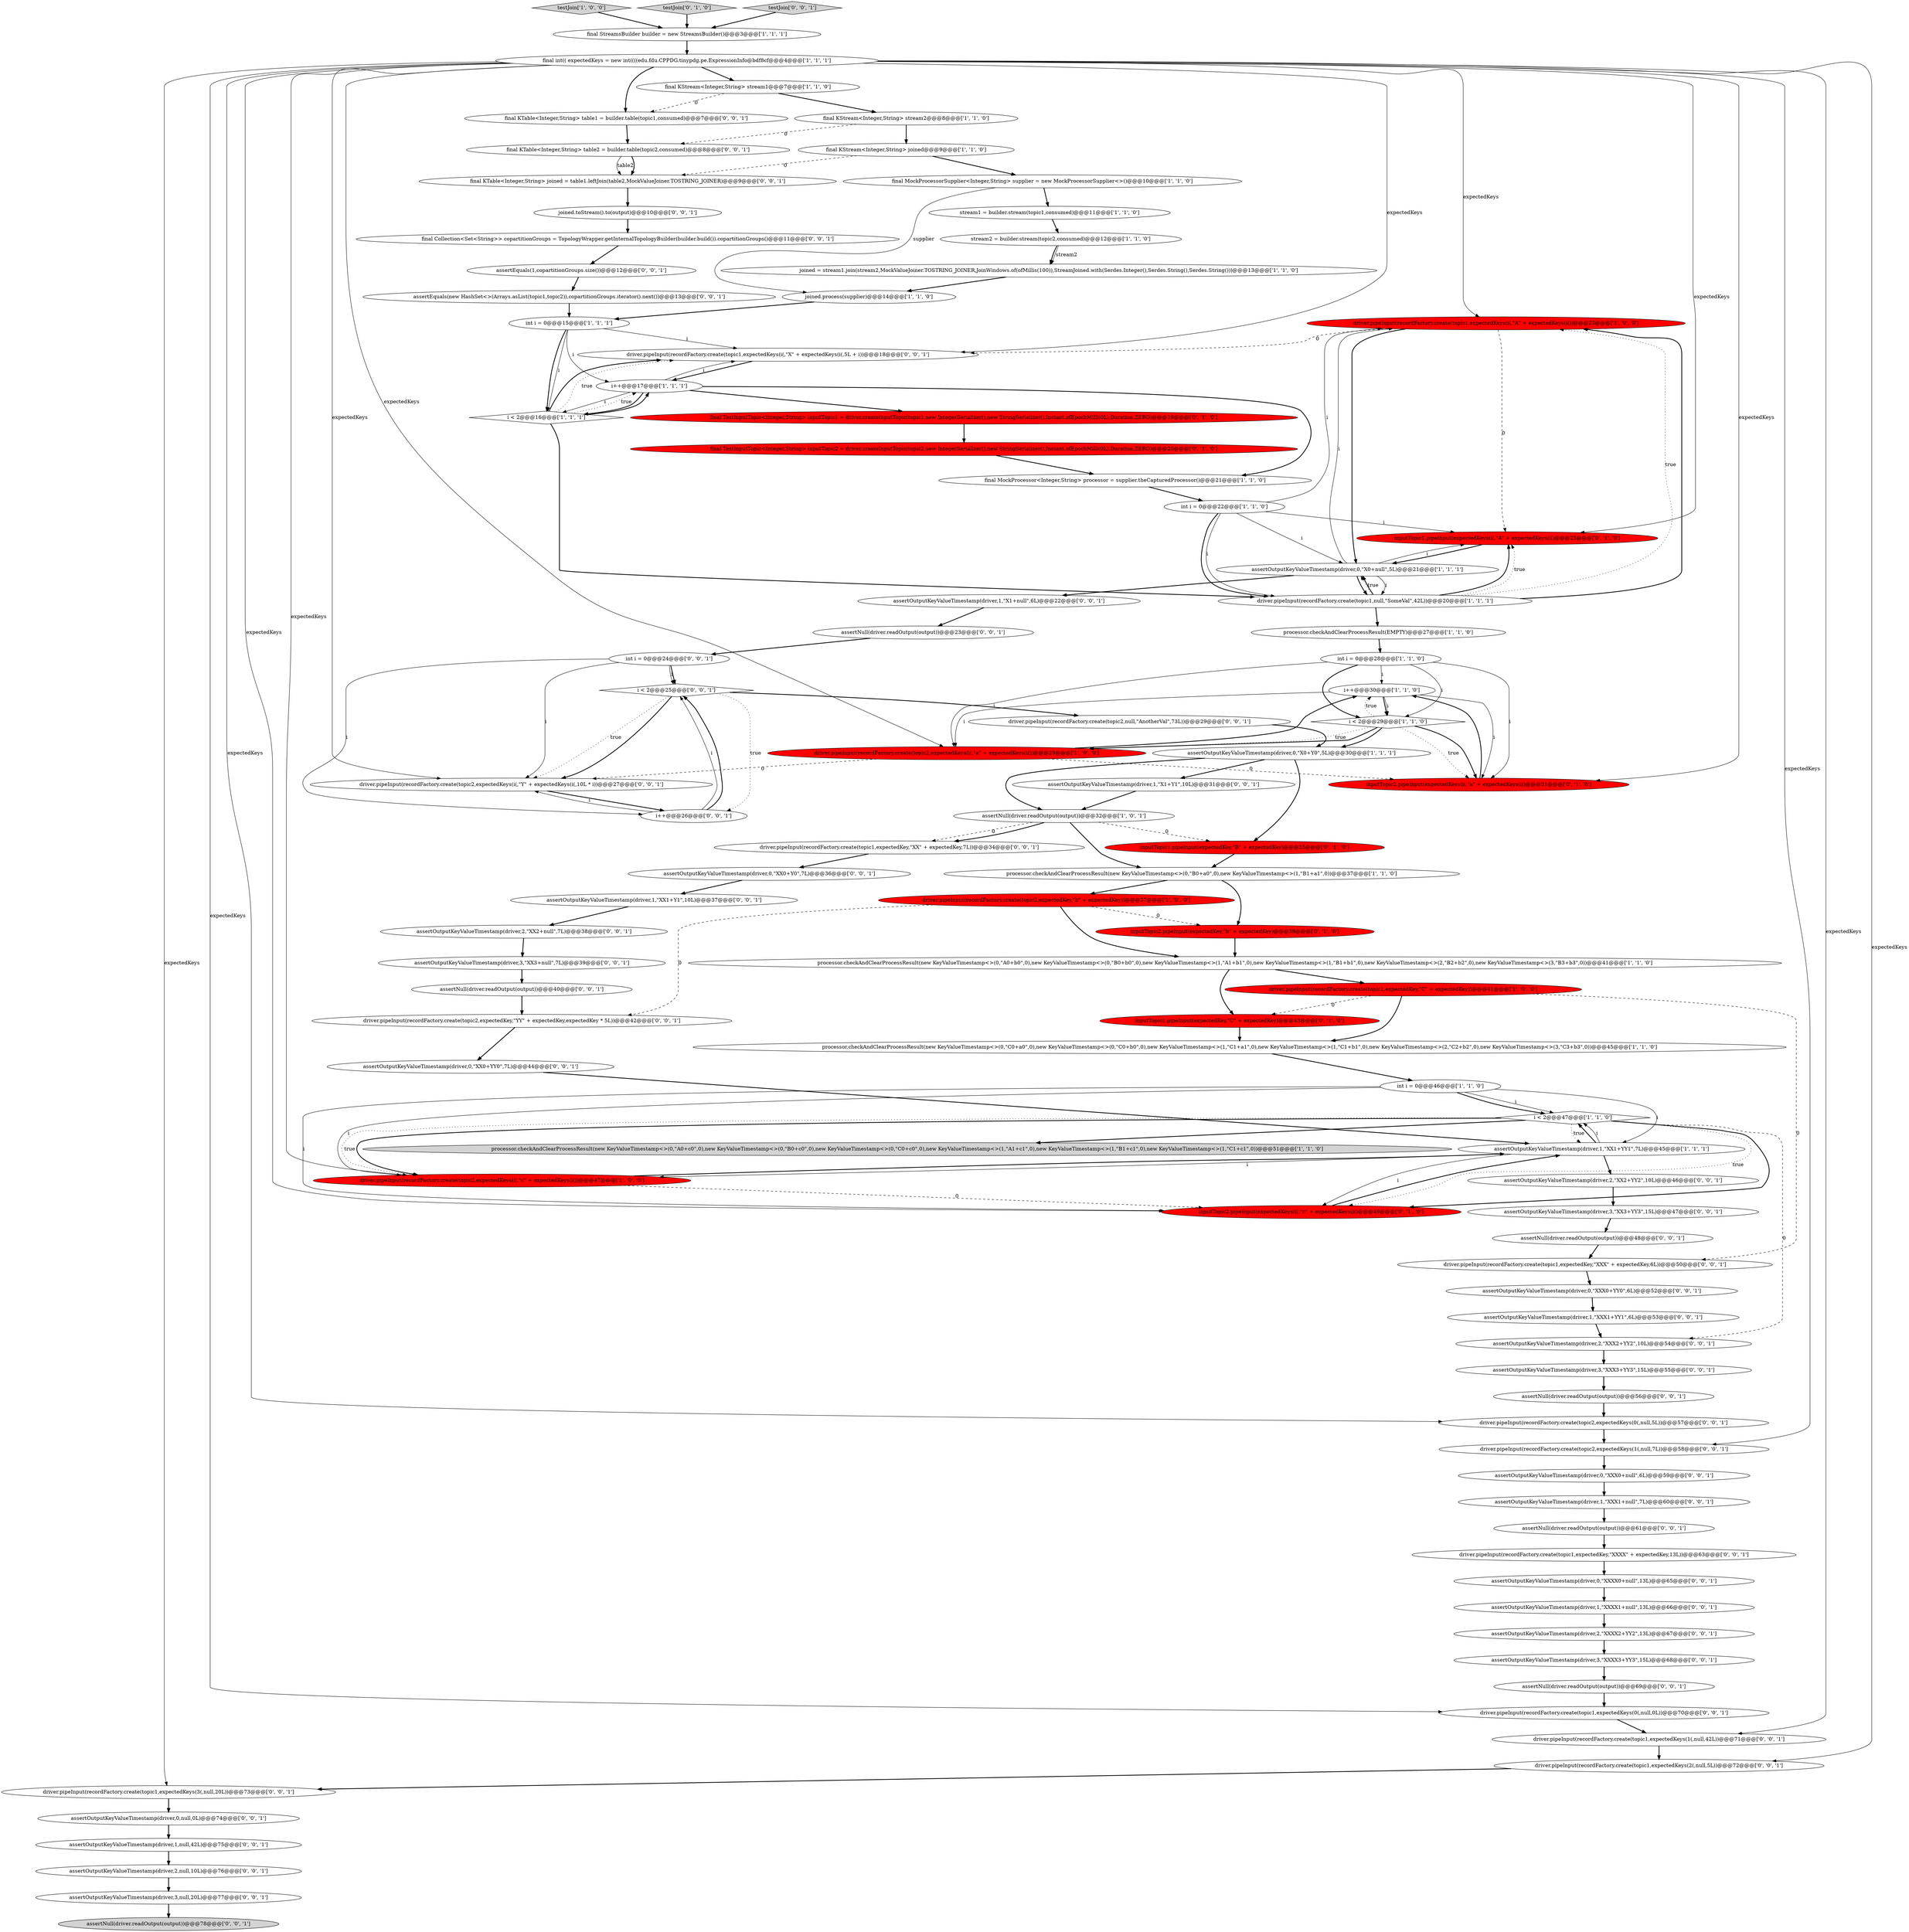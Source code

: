 digraph {
21 [style = filled, label = "processor.checkAndClearProcessResult(new KeyValueTimestamp<>(0,\"A0+c0\",0),new KeyValueTimestamp<>(0,\"B0+c0\",0),new KeyValueTimestamp<>(0,\"C0+c0\",0),new KeyValueTimestamp<>(1,\"A1+c1\",0),new KeyValueTimestamp<>(1,\"B1+c1\",0),new KeyValueTimestamp<>(1,\"C1+c1\",0))@@@51@@@['1', '1', '0']", fillcolor = lightgray, shape = ellipse image = "AAA0AAABBB1BBB"];
72 [style = filled, label = "i < 2@@@25@@@['0', '0', '1']", fillcolor = white, shape = diamond image = "AAA0AAABBB3BBB"];
3 [style = filled, label = "int i = 0@@@22@@@['1', '1', '0']", fillcolor = white, shape = ellipse image = "AAA0AAABBB1BBB"];
85 [style = filled, label = "joined.toStream().to(output)@@@10@@@['0', '0', '1']", fillcolor = white, shape = ellipse image = "AAA0AAABBB3BBB"];
22 [style = filled, label = "testJoin['1', '0', '0']", fillcolor = lightgray, shape = diamond image = "AAA0AAABBB1BBB"];
16 [style = filled, label = "processor.checkAndClearProcessResult(new KeyValueTimestamp<>(0,\"C0+a0\",0),new KeyValueTimestamp<>(0,\"C0+b0\",0),new KeyValueTimestamp<>(1,\"C1+a1\",0),new KeyValueTimestamp<>(1,\"C1+b1\",0),new KeyValueTimestamp<>(2,\"C2+b2\",0),new KeyValueTimestamp<>(3,\"C3+b3\",0))@@@45@@@['1', '1', '0']", fillcolor = white, shape = ellipse image = "AAA0AAABBB1BBB"];
48 [style = filled, label = "assertOutputKeyValueTimestamp(driver,0,\"XX0+YY0\",7L)@@@44@@@['0', '0', '1']", fillcolor = white, shape = ellipse image = "AAA0AAABBB3BBB"];
63 [style = filled, label = "assertNull(driver.readOutput(output))@@@48@@@['0', '0', '1']", fillcolor = white, shape = ellipse image = "AAA0AAABBB3BBB"];
28 [style = filled, label = "processor.checkAndClearProcessResult(new KeyValueTimestamp<>(0,\"B0+a0\",0),new KeyValueTimestamp<>(1,\"B1+a1\",0))@@@37@@@['1', '1', '0']", fillcolor = white, shape = ellipse image = "AAA0AAABBB1BBB"];
23 [style = filled, label = "int i = 0@@@46@@@['1', '1', '0']", fillcolor = white, shape = ellipse image = "AAA0AAABBB1BBB"];
11 [style = filled, label = "driver.pipeInput(recordFactory.create(topic1,expectedKeys(i(,\"A\" + expectedKeys(i())@@@23@@@['1', '0', '0']", fillcolor = red, shape = ellipse image = "AAA1AAABBB1BBB"];
4 [style = filled, label = "final StreamsBuilder builder = new StreamsBuilder()@@@3@@@['1', '1', '1']", fillcolor = white, shape = ellipse image = "AAA0AAABBB1BBB"];
1 [style = filled, label = "i++@@@30@@@['1', '1', '0']", fillcolor = white, shape = ellipse image = "AAA0AAABBB1BBB"];
86 [style = filled, label = "driver.pipeInput(recordFactory.create(topic2,expectedKeys(i(,\"Y\" + expectedKeys(i(,10L * i))@@@27@@@['0', '0', '1']", fillcolor = white, shape = ellipse image = "AAA0AAABBB3BBB"];
20 [style = filled, label = "processor.checkAndClearProcessResult(EMPTY)@@@27@@@['1', '1', '0']", fillcolor = white, shape = ellipse image = "AAA0AAABBB1BBB"];
18 [style = filled, label = "final int(( expectedKeys = new int((((edu.fdu.CPPDG.tinypdg.pe.ExpressionInfo@bdf8cf@@@4@@@['1', '1', '1']", fillcolor = white, shape = ellipse image = "AAA0AAABBB1BBB"];
71 [style = filled, label = "assertNull(driver.readOutput(output))@@@61@@@['0', '0', '1']", fillcolor = white, shape = ellipse image = "AAA0AAABBB3BBB"];
47 [style = filled, label = "driver.pipeInput(recordFactory.create(topic2,null,\"AnotherVal\",73L))@@@29@@@['0', '0', '1']", fillcolor = white, shape = ellipse image = "AAA0AAABBB3BBB"];
78 [style = filled, label = "assertNull(driver.readOutput(output))@@@69@@@['0', '0', '1']", fillcolor = white, shape = ellipse image = "AAA0AAABBB3BBB"];
36 [style = filled, label = "final TestInputTopic<Integer,String> inputTopic1 = driver.createInputTopic(topic1,new IntegerSerializer(),new StringSerializer(),Instant.ofEpochMilli(0L),Duration.ZERO)@@@19@@@['0', '1', '0']", fillcolor = red, shape = ellipse image = "AAA1AAABBB2BBB"];
13 [style = filled, label = "final KStream<Integer,String> stream1@@@7@@@['1', '1', '0']", fillcolor = white, shape = ellipse image = "AAA0AAABBB1BBB"];
67 [style = filled, label = "assertOutputKeyValueTimestamp(driver,0,\"XXXX0+null\",13L)@@@65@@@['0', '0', '1']", fillcolor = white, shape = ellipse image = "AAA0AAABBB3BBB"];
59 [style = filled, label = "driver.pipeInput(recordFactory.create(topic1,expectedKeys(1(,null,42L))@@@71@@@['0', '0', '1']", fillcolor = white, shape = ellipse image = "AAA0AAABBB3BBB"];
60 [style = filled, label = "i++@@@26@@@['0', '0', '1']", fillcolor = white, shape = ellipse image = "AAA0AAABBB3BBB"];
52 [style = filled, label = "final KTable<Integer,String> table1 = builder.table(topic1,consumed)@@@7@@@['0', '0', '1']", fillcolor = white, shape = ellipse image = "AAA0AAABBB3BBB"];
19 [style = filled, label = "final MockProcessorSupplier<Integer,String> supplier = new MockProcessorSupplier<>()@@@10@@@['1', '1', '0']", fillcolor = white, shape = ellipse image = "AAA0AAABBB1BBB"];
24 [style = filled, label = "assertOutputKeyValueTimestamp(driver,1,\"XX1+YY1\",7L)@@@45@@@['1', '1', '1']", fillcolor = white, shape = ellipse image = "AAA0AAABBB1BBB"];
64 [style = filled, label = "driver.pipeInput(recordFactory.create(topic1,expectedKey,\"XXX\" + expectedKey,6L))@@@50@@@['0', '0', '1']", fillcolor = white, shape = ellipse image = "AAA0AAABBB3BBB"];
75 [style = filled, label = "assertOutputKeyValueTimestamp(driver,2,\"XXX2+YY2\",10L)@@@54@@@['0', '0', '1']", fillcolor = white, shape = ellipse image = "AAA0AAABBB3BBB"];
88 [style = filled, label = "assertOutputKeyValueTimestamp(driver,3,null,20L)@@@77@@@['0', '0', '1']", fillcolor = white, shape = ellipse image = "AAA0AAABBB3BBB"];
46 [style = filled, label = "driver.pipeInput(recordFactory.create(topic1,expectedKeys(i(,\"X\" + expectedKeys(i(,5L + i))@@@18@@@['0', '0', '1']", fillcolor = white, shape = ellipse image = "AAA0AAABBB3BBB"];
40 [style = filled, label = "inputTopic2.pipeInput(expectedKeys(i(,\"a\" + expectedKeys(i()@@@31@@@['0', '1', '0']", fillcolor = red, shape = ellipse image = "AAA1AAABBB2BBB"];
56 [style = filled, label = "driver.pipeInput(recordFactory.create(topic1,expectedKey,\"XXXX\" + expectedKey,13L))@@@63@@@['0', '0', '1']", fillcolor = white, shape = ellipse image = "AAA0AAABBB3BBB"];
49 [style = filled, label = "assertNull(driver.readOutput(output))@@@56@@@['0', '0', '1']", fillcolor = white, shape = ellipse image = "AAA0AAABBB3BBB"];
95 [style = filled, label = "assertOutputKeyValueTimestamp(driver,1,\"XXX1+null\",7L)@@@60@@@['0', '0', '1']", fillcolor = white, shape = ellipse image = "AAA0AAABBB3BBB"];
94 [style = filled, label = "assertOutputKeyValueTimestamp(driver,0,\"XXX0+null\",6L)@@@59@@@['0', '0', '1']", fillcolor = white, shape = ellipse image = "AAA0AAABBB3BBB"];
50 [style = filled, label = "assertEquals(1,copartitionGroups.size())@@@12@@@['0', '0', '1']", fillcolor = white, shape = ellipse image = "AAA0AAABBB3BBB"];
91 [style = filled, label = "assertOutputKeyValueTimestamp(driver,2,\"XX2+YY2\",10L)@@@46@@@['0', '0', '1']", fillcolor = white, shape = ellipse image = "AAA0AAABBB3BBB"];
55 [style = filled, label = "driver.pipeInput(recordFactory.create(topic2,expectedKeys(1(,null,7L))@@@58@@@['0', '0', '1']", fillcolor = white, shape = ellipse image = "AAA0AAABBB3BBB"];
61 [style = filled, label = "assertEquals(new HashSet<>(Arrays.asList(topic1,topic2)),copartitionGroups.iterator().next())@@@13@@@['0', '0', '1']", fillcolor = white, shape = ellipse image = "AAA0AAABBB3BBB"];
76 [style = filled, label = "assertOutputKeyValueTimestamp(driver,0,null,0L)@@@74@@@['0', '0', '1']", fillcolor = white, shape = ellipse image = "AAA0AAABBB3BBB"];
0 [style = filled, label = "i++@@@17@@@['1', '1', '1']", fillcolor = white, shape = ellipse image = "AAA0AAABBB1BBB"];
15 [style = filled, label = "final KStream<Integer,String> stream2@@@8@@@['1', '1', '0']", fillcolor = white, shape = ellipse image = "AAA0AAABBB1BBB"];
38 [style = filled, label = "inputTopic2.pipeInput(expectedKey,\"b\" + expectedKey)@@@39@@@['0', '1', '0']", fillcolor = red, shape = ellipse image = "AAA1AAABBB2BBB"];
83 [style = filled, label = "driver.pipeInput(recordFactory.create(topic1,expectedKeys(2(,null,5L))@@@72@@@['0', '0', '1']", fillcolor = white, shape = ellipse image = "AAA0AAABBB3BBB"];
14 [style = filled, label = "driver.pipeInput(recordFactory.create(topic1,null,\"SomeVal\",42L))@@@20@@@['1', '1', '1']", fillcolor = white, shape = ellipse image = "AAA0AAABBB1BBB"];
10 [style = filled, label = "assertOutputKeyValueTimestamp(driver,0,\"X0+null\",5L)@@@21@@@['1', '1', '1']", fillcolor = white, shape = ellipse image = "AAA0AAABBB1BBB"];
82 [style = filled, label = "assertOutputKeyValueTimestamp(driver,3,\"XX3+YY3\",15L)@@@47@@@['0', '0', '1']", fillcolor = white, shape = ellipse image = "AAA0AAABBB3BBB"];
58 [style = filled, label = "driver.pipeInput(recordFactory.create(topic2,expectedKeys(0(,null,5L))@@@57@@@['0', '0', '1']", fillcolor = white, shape = ellipse image = "AAA0AAABBB3BBB"];
26 [style = filled, label = "int i = 0@@@15@@@['1', '1', '1']", fillcolor = white, shape = ellipse image = "AAA0AAABBB1BBB"];
41 [style = filled, label = "testJoin['0', '1', '0']", fillcolor = lightgray, shape = diamond image = "AAA0AAABBB2BBB"];
73 [style = filled, label = "assertNull(driver.readOutput(output))@@@40@@@['0', '0', '1']", fillcolor = white, shape = ellipse image = "AAA0AAABBB3BBB"];
2 [style = filled, label = "i < 2@@@47@@@['1', '1', '0']", fillcolor = white, shape = diamond image = "AAA0AAABBB1BBB"];
84 [style = filled, label = "final KTable<Integer,String> joined = table1.leftJoin(table2,MockValueJoiner.TOSTRING_JOINER)@@@9@@@['0', '0', '1']", fillcolor = white, shape = ellipse image = "AAA0AAABBB3BBB"];
51 [style = filled, label = "assertOutputKeyValueTimestamp(driver,2,\"XX2+null\",7L)@@@38@@@['0', '0', '1']", fillcolor = white, shape = ellipse image = "AAA0AAABBB3BBB"];
57 [style = filled, label = "assertNull(driver.readOutput(output))@@@78@@@['0', '0', '1']", fillcolor = lightgray, shape = ellipse image = "AAA0AAABBB3BBB"];
34 [style = filled, label = "driver.pipeInput(recordFactory.create(topic2,expectedKey,\"b\" + expectedKey))@@@37@@@['1', '0', '0']", fillcolor = red, shape = ellipse image = "AAA1AAABBB1BBB"];
66 [style = filled, label = "final Collection<Set<String>> copartitionGroups = TopologyWrapper.getInternalTopologyBuilder(builder.build()).copartitionGroups()@@@11@@@['0', '0', '1']", fillcolor = white, shape = ellipse image = "AAA0AAABBB3BBB"];
12 [style = filled, label = "int i = 0@@@28@@@['1', '1', '0']", fillcolor = white, shape = ellipse image = "AAA0AAABBB1BBB"];
37 [style = filled, label = "final TestInputTopic<Integer,String> inputTopic2 = driver.createInputTopic(topic2,new IntegerSerializer(),new StringSerializer(),Instant.ofEpochMilli(0L),Duration.ZERO)@@@20@@@['0', '1', '0']", fillcolor = red, shape = ellipse image = "AAA1AAABBB2BBB"];
89 [style = filled, label = "driver.pipeInput(recordFactory.create(topic1,expectedKey,\"XX\" + expectedKey,7L))@@@34@@@['0', '0', '1']", fillcolor = white, shape = ellipse image = "AAA0AAABBB3BBB"];
53 [style = filled, label = "assertOutputKeyValueTimestamp(driver,1,null,42L)@@@75@@@['0', '0', '1']", fillcolor = white, shape = ellipse image = "AAA0AAABBB3BBB"];
33 [style = filled, label = "stream1 = builder.stream(topic1,consumed)@@@11@@@['1', '1', '0']", fillcolor = white, shape = ellipse image = "AAA0AAABBB1BBB"];
92 [style = filled, label = "assertOutputKeyValueTimestamp(driver,1,\"XX1+Y1\",10L)@@@37@@@['0', '0', '1']", fillcolor = white, shape = ellipse image = "AAA0AAABBB3BBB"];
6 [style = filled, label = "joined.process(supplier)@@@14@@@['1', '1', '0']", fillcolor = white, shape = ellipse image = "AAA0AAABBB1BBB"];
96 [style = filled, label = "driver.pipeInput(recordFactory.create(topic1,expectedKeys(3(,null,20L))@@@73@@@['0', '0', '1']", fillcolor = white, shape = ellipse image = "AAA0AAABBB3BBB"];
80 [style = filled, label = "assertOutputKeyValueTimestamp(driver,1,\"XXXX1+null\",13L)@@@66@@@['0', '0', '1']", fillcolor = white, shape = ellipse image = "AAA0AAABBB3BBB"];
69 [style = filled, label = "final KTable<Integer,String> table2 = builder.table(topic2,consumed)@@@8@@@['0', '0', '1']", fillcolor = white, shape = ellipse image = "AAA0AAABBB3BBB"];
43 [style = filled, label = "inputTopic1.pipeInput(expectedKeys(i(,\"A\" + expectedKeys(i()@@@25@@@['0', '1', '0']", fillcolor = red, shape = ellipse image = "AAA1AAABBB2BBB"];
87 [style = filled, label = "assertNull(driver.readOutput(output))@@@23@@@['0', '0', '1']", fillcolor = white, shape = ellipse image = "AAA0AAABBB3BBB"];
93 [style = filled, label = "assertOutputKeyValueTimestamp(driver,1,\"XXX1+YY1\",6L)@@@53@@@['0', '0', '1']", fillcolor = white, shape = ellipse image = "AAA0AAABBB3BBB"];
62 [style = filled, label = "assertOutputKeyValueTimestamp(driver,0,\"XX0+Y0\",7L)@@@36@@@['0', '0', '1']", fillcolor = white, shape = ellipse image = "AAA0AAABBB3BBB"];
90 [style = filled, label = "assertOutputKeyValueTimestamp(driver,3,\"XXX3+YY3\",15L)@@@55@@@['0', '0', '1']", fillcolor = white, shape = ellipse image = "AAA0AAABBB3BBB"];
9 [style = filled, label = "driver.pipeInput(recordFactory.create(topic1,expectedKey,\"C\" + expectedKey))@@@41@@@['1', '0', '0']", fillcolor = red, shape = ellipse image = "AAA1AAABBB1BBB"];
45 [style = filled, label = "driver.pipeInput(recordFactory.create(topic1,expectedKeys(0(,null,0L))@@@70@@@['0', '0', '1']", fillcolor = white, shape = ellipse image = "AAA0AAABBB3BBB"];
65 [style = filled, label = "assertOutputKeyValueTimestamp(driver,1,\"X1+Y1\",10L)@@@31@@@['0', '0', '1']", fillcolor = white, shape = ellipse image = "AAA0AAABBB3BBB"];
25 [style = filled, label = "driver.pipeInput(recordFactory.create(topic2,expectedKeys(i(,\"a\" + expectedKeys(i())@@@29@@@['1', '0', '0']", fillcolor = red, shape = ellipse image = "AAA1AAABBB1BBB"];
39 [style = filled, label = "inputTopic1.pipeInput(expectedKey,\"C\" + expectedKey)@@@43@@@['0', '1', '0']", fillcolor = red, shape = ellipse image = "AAA1AAABBB2BBB"];
35 [style = filled, label = "driver.pipeInput(recordFactory.create(topic2,expectedKeys(i(,\"c\" + expectedKeys(i())@@@47@@@['1', '0', '0']", fillcolor = red, shape = ellipse image = "AAA1AAABBB1BBB"];
70 [style = filled, label = "assertOutputKeyValueTimestamp(driver,0,\"XXX0+YY0\",6L)@@@52@@@['0', '0', '1']", fillcolor = white, shape = ellipse image = "AAA0AAABBB3BBB"];
54 [style = filled, label = "driver.pipeInput(recordFactory.create(topic2,expectedKey,\"YY\" + expectedKey,expectedKey * 5L))@@@42@@@['0', '0', '1']", fillcolor = white, shape = ellipse image = "AAA0AAABBB3BBB"];
74 [style = filled, label = "testJoin['0', '0', '1']", fillcolor = lightgray, shape = diamond image = "AAA0AAABBB3BBB"];
5 [style = filled, label = "joined = stream1.join(stream2,MockValueJoiner.TOSTRING_JOINER,JoinWindows.of(ofMillis(100)),StreamJoined.with(Serdes.Integer(),Serdes.String(),Serdes.String()))@@@13@@@['1', '1', '0']", fillcolor = white, shape = ellipse image = "AAA0AAABBB1BBB"];
17 [style = filled, label = "i < 2@@@16@@@['1', '1', '1']", fillcolor = white, shape = diamond image = "AAA0AAABBB1BBB"];
29 [style = filled, label = "stream2 = builder.stream(topic2,consumed)@@@12@@@['1', '1', '0']", fillcolor = white, shape = ellipse image = "AAA0AAABBB1BBB"];
31 [style = filled, label = "assertNull(driver.readOutput(output))@@@32@@@['1', '0', '1']", fillcolor = white, shape = ellipse image = "AAA0AAABBB1BBB"];
8 [style = filled, label = "final KStream<Integer,String> joined@@@9@@@['1', '1', '0']", fillcolor = white, shape = ellipse image = "AAA0AAABBB1BBB"];
81 [style = filled, label = "assertOutputKeyValueTimestamp(driver,3,\"XXXX3+YY3\",15L)@@@68@@@['0', '0', '1']", fillcolor = white, shape = ellipse image = "AAA0AAABBB3BBB"];
98 [style = filled, label = "assertOutputKeyValueTimestamp(driver,1,\"X1+null\",6L)@@@22@@@['0', '0', '1']", fillcolor = white, shape = ellipse image = "AAA0AAABBB3BBB"];
79 [style = filled, label = "assertOutputKeyValueTimestamp(driver,3,\"XX3+null\",7L)@@@39@@@['0', '0', '1']", fillcolor = white, shape = ellipse image = "AAA0AAABBB3BBB"];
68 [style = filled, label = "int i = 0@@@24@@@['0', '0', '1']", fillcolor = white, shape = ellipse image = "AAA0AAABBB3BBB"];
44 [style = filled, label = "inputTopic1.pipeInput(expectedKey,\"B\" + expectedKey)@@@35@@@['0', '1', '0']", fillcolor = red, shape = ellipse image = "AAA1AAABBB2BBB"];
27 [style = filled, label = "assertOutputKeyValueTimestamp(driver,0,\"X0+Y0\",5L)@@@30@@@['1', '1', '1']", fillcolor = white, shape = ellipse image = "AAA0AAABBB1BBB"];
77 [style = filled, label = "assertOutputKeyValueTimestamp(driver,2,\"XXXX2+YY2\",13L)@@@67@@@['0', '0', '1']", fillcolor = white, shape = ellipse image = "AAA0AAABBB3BBB"];
32 [style = filled, label = "processor.checkAndClearProcessResult(new KeyValueTimestamp<>(0,\"A0+b0\",0),new KeyValueTimestamp<>(0,\"B0+b0\",0),new KeyValueTimestamp<>(1,\"A1+b1\",0),new KeyValueTimestamp<>(1,\"B1+b1\",0),new KeyValueTimestamp<>(2,\"B2+b2\",0),new KeyValueTimestamp<>(3,\"B3+b3\",0))@@@41@@@['1', '1', '0']", fillcolor = white, shape = ellipse image = "AAA0AAABBB1BBB"];
30 [style = filled, label = "final MockProcessor<Integer,String> processor = supplier.theCapturedProcessor()@@@21@@@['1', '1', '0']", fillcolor = white, shape = ellipse image = "AAA0AAABBB1BBB"];
42 [style = filled, label = "inputTopic2.pipeInput(expectedKeys(i(,\"c\" + expectedKeys(i()@@@49@@@['0', '1', '0']", fillcolor = red, shape = ellipse image = "AAA1AAABBB2BBB"];
97 [style = filled, label = "assertOutputKeyValueTimestamp(driver,2,null,10L)@@@76@@@['0', '0', '1']", fillcolor = white, shape = ellipse image = "AAA0AAABBB3BBB"];
7 [style = filled, label = "i < 2@@@29@@@['1', '1', '0']", fillcolor = white, shape = diamond image = "AAA0AAABBB1BBB"];
2->35 [style = bold, label=""];
9->39 [style = dashed, label="0"];
0->30 [style = bold, label=""];
29->5 [style = bold, label=""];
25->1 [style = bold, label=""];
72->86 [style = bold, label=""];
29->5 [style = solid, label="stream2"];
23->24 [style = solid, label="i"];
46->0 [style = bold, label=""];
85->66 [style = bold, label=""];
27->44 [style = bold, label=""];
28->38 [style = bold, label=""];
18->46 [style = solid, label="expectedKeys"];
81->78 [style = bold, label=""];
73->54 [style = bold, label=""];
12->25 [style = solid, label="i"];
15->69 [style = dashed, label="0"];
56->67 [style = bold, label=""];
98->87 [style = bold, label=""];
47->27 [style = bold, label=""];
34->54 [style = dashed, label="0"];
86->60 [style = bold, label=""];
68->60 [style = solid, label="i"];
9->64 [style = dashed, label="0"];
12->7 [style = bold, label=""];
9->16 [style = bold, label=""];
22->4 [style = bold, label=""];
70->93 [style = bold, label=""];
23->42 [style = solid, label="i"];
12->40 [style = solid, label="i"];
8->84 [style = dashed, label="0"];
25->86 [style = dashed, label="0"];
17->14 [style = bold, label=""];
66->50 [style = bold, label=""];
52->69 [style = bold, label=""];
17->46 [style = dotted, label="true"];
0->46 [style = solid, label="i"];
10->98 [style = bold, label=""];
96->76 [style = bold, label=""];
31->89 [style = dashed, label="0"];
72->47 [style = bold, label=""];
26->17 [style = solid, label="i"];
34->32 [style = bold, label=""];
14->11 [style = dotted, label="true"];
11->43 [style = dashed, label="0"];
11->46 [style = dashed, label="0"];
3->14 [style = solid, label="i"];
1->25 [style = solid, label="i"];
62->92 [style = bold, label=""];
7->1 [style = dotted, label="true"];
14->11 [style = bold, label=""];
88->57 [style = bold, label=""];
48->24 [style = bold, label=""];
1->40 [style = solid, label="i"];
90->49 [style = bold, label=""];
14->20 [style = bold, label=""];
31->44 [style = dashed, label="0"];
18->40 [style = solid, label="expectedKeys"];
26->46 [style = solid, label="i"];
18->86 [style = solid, label="expectedKeys"];
61->26 [style = bold, label=""];
68->72 [style = bold, label=""];
26->17 [style = bold, label=""];
69->84 [style = solid, label="table2"];
10->14 [style = bold, label=""];
18->55 [style = solid, label="expectedKeys"];
49->58 [style = bold, label=""];
72->60 [style = dotted, label="true"];
0->17 [style = bold, label=""];
2->24 [style = dotted, label="true"];
7->40 [style = dotted, label="true"];
23->2 [style = solid, label="i"];
89->62 [style = bold, label=""];
51->79 [style = bold, label=""];
45->59 [style = bold, label=""];
18->58 [style = solid, label="expectedKeys"];
41->4 [style = bold, label=""];
14->10 [style = bold, label=""];
27->31 [style = bold, label=""];
94->95 [style = bold, label=""];
25->40 [style = dashed, label="0"];
4->18 [style = bold, label=""];
18->35 [style = solid, label="expectedKeys"];
10->43 [style = solid, label="i"];
14->43 [style = bold, label=""];
0->36 [style = bold, label=""];
10->11 [style = solid, label="i"];
38->32 [style = bold, label=""];
33->29 [style = bold, label=""];
97->88 [style = bold, label=""];
3->10 [style = solid, label="i"];
0->17 [style = solid, label="i"];
60->86 [style = solid, label="i"];
77->81 [style = bold, label=""];
5->6 [style = bold, label=""];
26->0 [style = solid, label="i"];
2->21 [style = bold, label=""];
55->94 [style = bold, label=""];
13->52 [style = dashed, label="0"];
3->43 [style = solid, label="i"];
76->53 [style = bold, label=""];
43->10 [style = bold, label=""];
13->15 [style = bold, label=""];
31->28 [style = bold, label=""];
36->37 [style = bold, label=""];
10->14 [style = solid, label="i"];
75->90 [style = bold, label=""];
71->56 [style = bold, label=""];
19->33 [style = bold, label=""];
67->80 [style = bold, label=""];
17->46 [style = bold, label=""];
6->26 [style = bold, label=""];
39->16 [style = bold, label=""];
65->31 [style = bold, label=""];
37->30 [style = bold, label=""];
35->42 [style = dashed, label="0"];
60->72 [style = solid, label="i"];
95->71 [style = bold, label=""];
16->23 [style = bold, label=""];
42->24 [style = bold, label=""];
1->7 [style = bold, label=""];
18->43 [style = solid, label="expectedKeys"];
78->45 [style = bold, label=""];
35->24 [style = bold, label=""];
68->72 [style = solid, label="i"];
18->25 [style = solid, label="expectedKeys"];
32->9 [style = bold, label=""];
92->51 [style = bold, label=""];
18->83 [style = solid, label="expectedKeys"];
18->59 [style = solid, label="expectedKeys"];
17->0 [style = bold, label=""];
2->42 [style = dotted, label="true"];
84->85 [style = bold, label=""];
30->3 [style = bold, label=""];
60->72 [style = bold, label=""];
23->35 [style = solid, label="i"];
11->10 [style = bold, label=""];
12->1 [style = solid, label="i"];
2->35 [style = dotted, label="true"];
24->91 [style = bold, label=""];
53->97 [style = bold, label=""];
32->39 [style = bold, label=""];
59->83 [style = bold, label=""];
23->2 [style = bold, label=""];
18->96 [style = solid, label="expectedKeys"];
50->61 [style = bold, label=""];
18->52 [style = bold, label=""];
12->7 [style = solid, label="i"];
15->8 [style = bold, label=""];
7->40 [style = bold, label=""];
69->84 [style = bold, label=""];
17->0 [style = dotted, label="true"];
34->38 [style = dashed, label="0"];
24->2 [style = bold, label=""];
28->34 [style = bold, label=""];
18->42 [style = solid, label="expectedKeys"];
74->4 [style = bold, label=""];
68->86 [style = solid, label="i"];
63->64 [style = bold, label=""];
8->19 [style = bold, label=""];
24->2 [style = solid, label="i"];
3->14 [style = bold, label=""];
31->89 [style = bold, label=""];
54->48 [style = bold, label=""];
2->75 [style = dashed, label="0"];
14->43 [style = dotted, label="true"];
72->86 [style = dotted, label="true"];
58->55 [style = bold, label=""];
18->11 [style = solid, label="expectedKeys"];
79->73 [style = bold, label=""];
14->10 [style = dotted, label="true"];
82->63 [style = bold, label=""];
19->6 [style = solid, label="supplier"];
83->96 [style = bold, label=""];
40->1 [style = bold, label=""];
27->65 [style = bold, label=""];
24->42 [style = solid, label="i"];
44->28 [style = bold, label=""];
20->12 [style = bold, label=""];
18->13 [style = bold, label=""];
7->27 [style = bold, label=""];
24->35 [style = solid, label="i"];
80->77 [style = bold, label=""];
18->45 [style = solid, label="expectedKeys"];
91->82 [style = bold, label=""];
7->25 [style = dotted, label="true"];
7->25 [style = bold, label=""];
3->11 [style = solid, label="i"];
93->75 [style = bold, label=""];
87->68 [style = bold, label=""];
2->42 [style = bold, label=""];
1->7 [style = solid, label="i"];
64->70 [style = bold, label=""];
}
